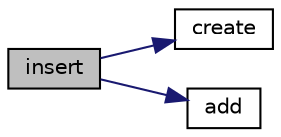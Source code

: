 digraph "insert"
{
  edge [fontname="Helvetica",fontsize="10",labelfontname="Helvetica",labelfontsize="10"];
  node [fontname="Helvetica",fontsize="10",shape=record];
  rankdir="LR";
  Node1 [label="insert",height=0.2,width=0.4,color="black", fillcolor="grey75", style="filled", fontcolor="black"];
  Node1 -> Node2 [color="midnightblue",fontsize="10",style="solid"];
  Node2 [label="create",height=0.2,width=0.4,color="black", fillcolor="white", style="filled",URL="$Summation_8c.html#ae2ee59f7cc16ee42559c87e81c433039"];
  Node1 -> Node3 [color="midnightblue",fontsize="10",style="solid"];
  Node3 [label="add",height=0.2,width=0.4,color="black", fillcolor="white", style="filled",URL="$Summation_8c.html#a5c928e4b1316e80d8510f6299f396e4d"];
}
